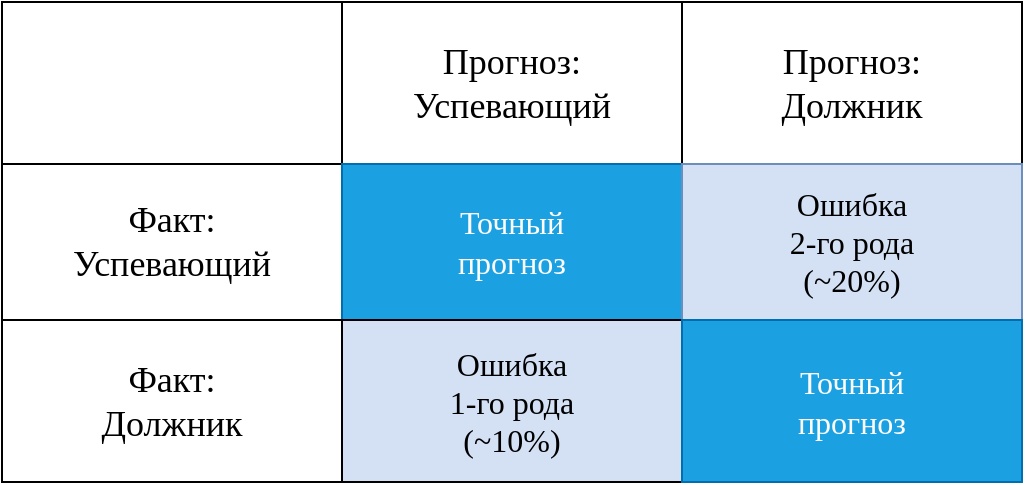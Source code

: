 <mxfile version="22.0.8" type="github">
  <diagram name="Page-1" id="e3a06f82-3646-2815-327d-82caf3d4e204">
    <mxGraphModel dx="1420" dy="744" grid="0" gridSize="10" guides="1" tooltips="1" connect="1" arrows="1" fold="1" page="1" pageScale="1" pageWidth="827" pageHeight="1169" background="none" math="0" shadow="0">
      <root>
        <mxCell id="0" style=";html=1;" />
        <mxCell id="1" style=";html=1;" parent="0" />
        <mxCell id="5abez1mgCramRNLuG3qf-14" value="" style="childLayout=tableLayout;recursiveResize=0;shadow=0;fillColor=none;fontFamily=Calibri;fontSize=18;" vertex="1" parent="1">
          <mxGeometry x="160" y="120" width="510" height="240" as="geometry" />
        </mxCell>
        <mxCell id="5abez1mgCramRNLuG3qf-15" value="" style="shape=tableRow;horizontal=0;startSize=0;swimlaneHead=0;swimlaneBody=0;top=0;left=0;bottom=0;right=0;dropTarget=0;collapsible=0;recursiveResize=0;expand=0;fontStyle=0;fillColor=none;strokeColor=inherit;" vertex="1" parent="5abez1mgCramRNLuG3qf-14">
          <mxGeometry width="510" height="81" as="geometry" />
        </mxCell>
        <mxCell id="5abez1mgCramRNLuG3qf-16" value="" style="connectable=0;recursiveResize=0;strokeColor=inherit;fillColor=none;align=center;whiteSpace=wrap;html=1;" vertex="1" parent="5abez1mgCramRNLuG3qf-15">
          <mxGeometry width="170" height="81" as="geometry">
            <mxRectangle width="170" height="81" as="alternateBounds" />
          </mxGeometry>
        </mxCell>
        <mxCell id="5abez1mgCramRNLuG3qf-17" value="Прогноз:&lt;br style=&quot;font-size: 18px;&quot;&gt;Успевающий" style="connectable=0;recursiveResize=0;strokeColor=inherit;fillColor=none;align=center;whiteSpace=wrap;html=1;fontFamily=Calibri;fontSize=18;" vertex="1" parent="5abez1mgCramRNLuG3qf-15">
          <mxGeometry x="170" width="170" height="81" as="geometry">
            <mxRectangle width="170" height="81" as="alternateBounds" />
          </mxGeometry>
        </mxCell>
        <mxCell id="5abez1mgCramRNLuG3qf-18" value="&lt;font style=&quot;font-size: 18px;&quot; face=&quot;Calibri&quot;&gt;Прогноз:&lt;br&gt;Должник&lt;/font&gt;" style="connectable=0;recursiveResize=0;strokeColor=inherit;fillColor=none;align=center;whiteSpace=wrap;html=1;" vertex="1" parent="5abez1mgCramRNLuG3qf-15">
          <mxGeometry x="340" width="170" height="81" as="geometry">
            <mxRectangle width="170" height="81" as="alternateBounds" />
          </mxGeometry>
        </mxCell>
        <mxCell id="5abez1mgCramRNLuG3qf-19" style="shape=tableRow;horizontal=0;startSize=0;swimlaneHead=0;swimlaneBody=0;top=0;left=0;bottom=0;right=0;dropTarget=0;collapsible=0;recursiveResize=0;expand=0;fontStyle=0;fillColor=none;strokeColor=inherit;" vertex="1" parent="5abez1mgCramRNLuG3qf-14">
          <mxGeometry y="81" width="510" height="78" as="geometry" />
        </mxCell>
        <mxCell id="5abez1mgCramRNLuG3qf-20" value="&lt;font style=&quot;font-size: 18px;&quot; face=&quot;Calibri&quot;&gt;Факт:&lt;br&gt;Успевающий&lt;/font&gt;" style="connectable=0;recursiveResize=0;strokeColor=inherit;fillColor=none;align=center;whiteSpace=wrap;html=1;" vertex="1" parent="5abez1mgCramRNLuG3qf-19">
          <mxGeometry width="170" height="78" as="geometry">
            <mxRectangle width="170" height="78" as="alternateBounds" />
          </mxGeometry>
        </mxCell>
        <mxCell id="5abez1mgCramRNLuG3qf-21" value="&lt;font style=&quot;font-size: 16px;&quot; face=&quot;Calibri&quot;&gt;Точный&lt;br&gt;прогноз&lt;/font&gt;" style="connectable=0;recursiveResize=0;strokeColor=#006EAF;fillColor=#1ba1e2;align=center;whiteSpace=wrap;html=1;fontColor=#ffffff;" vertex="1" parent="5abez1mgCramRNLuG3qf-19">
          <mxGeometry x="170" width="170" height="78" as="geometry">
            <mxRectangle width="170" height="78" as="alternateBounds" />
          </mxGeometry>
        </mxCell>
        <mxCell id="5abez1mgCramRNLuG3qf-22" value="&lt;font style=&quot;font-size: 16px;&quot; face=&quot;Calibri&quot;&gt;Ошибка&lt;br&gt;2-го рода&lt;br&gt;(~20%)&lt;/font&gt;" style="connectable=0;recursiveResize=0;strokeColor=#6c8ebf;fillColor=#D4E1F5;align=center;whiteSpace=wrap;html=1;labelBackgroundColor=none;" vertex="1" parent="5abez1mgCramRNLuG3qf-19">
          <mxGeometry x="340" width="170" height="78" as="geometry">
            <mxRectangle width="170" height="78" as="alternateBounds" />
          </mxGeometry>
        </mxCell>
        <mxCell id="5abez1mgCramRNLuG3qf-23" style="shape=tableRow;horizontal=0;startSize=0;swimlaneHead=0;swimlaneBody=0;top=0;left=0;bottom=0;right=0;dropTarget=0;collapsible=0;recursiveResize=0;expand=0;fontStyle=0;fillColor=none;strokeColor=inherit;" vertex="1" parent="5abez1mgCramRNLuG3qf-14">
          <mxGeometry y="159" width="510" height="81" as="geometry" />
        </mxCell>
        <mxCell id="5abez1mgCramRNLuG3qf-24" value="&lt;font style=&quot;font-size: 18px;&quot; face=&quot;Calibri&quot;&gt;Факт:&lt;br&gt;Должник&lt;/font&gt;" style="connectable=0;recursiveResize=0;strokeColor=inherit;fillColor=none;align=center;whiteSpace=wrap;html=1;" vertex="1" parent="5abez1mgCramRNLuG3qf-23">
          <mxGeometry width="170" height="81" as="geometry">
            <mxRectangle width="170" height="81" as="alternateBounds" />
          </mxGeometry>
        </mxCell>
        <mxCell id="5abez1mgCramRNLuG3qf-25" value="&lt;font style=&quot;font-size: 16px;&quot; face=&quot;Calibri&quot;&gt;Ошибка&lt;br&gt;1-го рода&lt;br&gt;(~10%)&lt;/font&gt;" style="connectable=0;recursiveResize=0;strokeColor=inherit;fillColor=#D4E1F5;align=center;whiteSpace=wrap;html=1;labelBackgroundColor=none;" vertex="1" parent="5abez1mgCramRNLuG3qf-23">
          <mxGeometry x="170" width="170" height="81" as="geometry">
            <mxRectangle width="170" height="81" as="alternateBounds" />
          </mxGeometry>
        </mxCell>
        <mxCell id="5abez1mgCramRNLuG3qf-26" value="&lt;font style=&quot;font-size: 16px;&quot; face=&quot;Calibri&quot;&gt;Точный&lt;br&gt;прогноз&lt;/font&gt;" style="connectable=0;recursiveResize=0;strokeColor=#006EAF;fillColor=#1ba1e2;align=center;whiteSpace=wrap;html=1;labelBackgroundColor=none;fontColor=#ffffff;" vertex="1" parent="5abez1mgCramRNLuG3qf-23">
          <mxGeometry x="340" width="170" height="81" as="geometry">
            <mxRectangle width="170" height="81" as="alternateBounds" />
          </mxGeometry>
        </mxCell>
      </root>
    </mxGraphModel>
  </diagram>
</mxfile>
